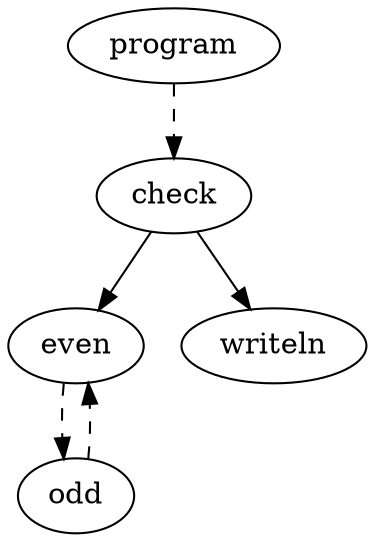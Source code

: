 digraph call_graph {
  program;
  check -> even;
  check -> writeln;
  even -> odd [ style = dashed ];
  odd -> even [ style = dashed ];
  program -> check [ style = dashed ];
}
